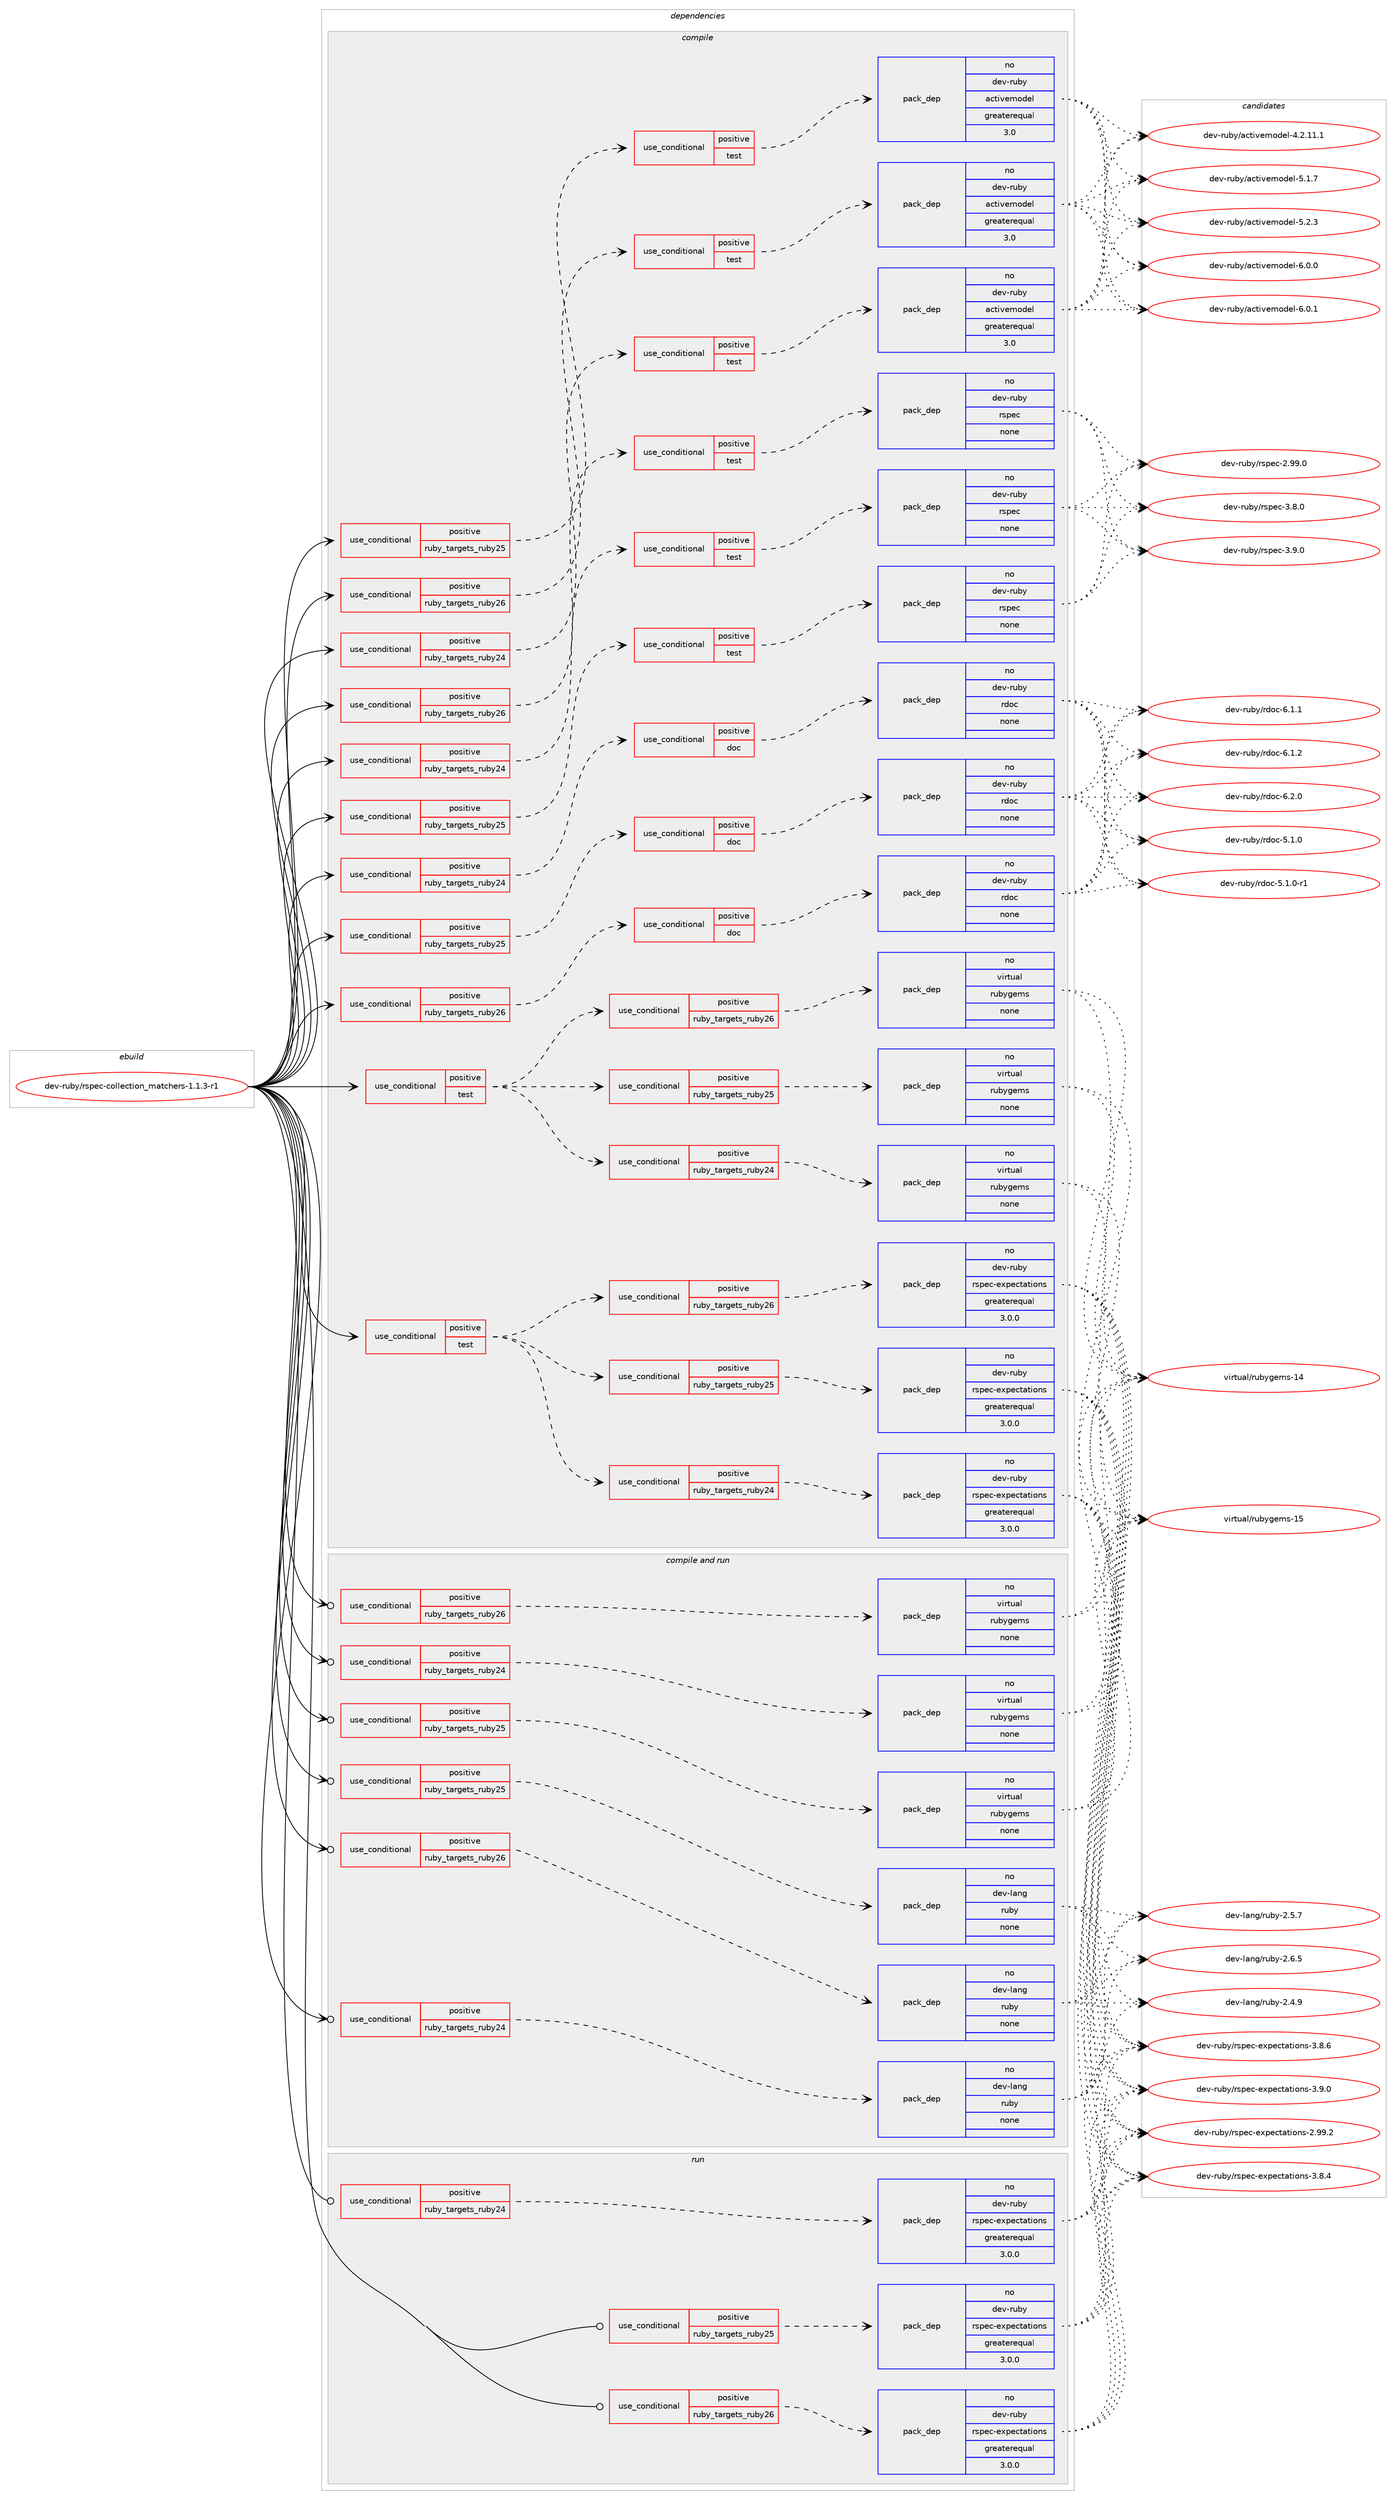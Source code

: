 digraph prolog {

# *************
# Graph options
# *************

newrank=true;
concentrate=true;
compound=true;
graph [rankdir=LR,fontname=Helvetica,fontsize=10,ranksep=1.5];#, ranksep=2.5, nodesep=0.2];
edge  [arrowhead=vee];
node  [fontname=Helvetica,fontsize=10];

# **********
# The ebuild
# **********

subgraph cluster_leftcol {
color=gray;
rank=same;
label=<<i>ebuild</i>>;
id [label="dev-ruby/rspec-collection_matchers-1.1.3-r1", color=red, width=4, href="../dev-ruby/rspec-collection_matchers-1.1.3-r1.svg"];
}

# ****************
# The dependencies
# ****************

subgraph cluster_midcol {
color=gray;
label=<<i>dependencies</i>>;
subgraph cluster_compile {
fillcolor="#eeeeee";
style=filled;
label=<<i>compile</i>>;
subgraph cond173918 {
dependency707687 [label=<<TABLE BORDER="0" CELLBORDER="1" CELLSPACING="0" CELLPADDING="4"><TR><TD ROWSPAN="3" CELLPADDING="10">use_conditional</TD></TR><TR><TD>positive</TD></TR><TR><TD>ruby_targets_ruby24</TD></TR></TABLE>>, shape=none, color=red];
subgraph cond173919 {
dependency707688 [label=<<TABLE BORDER="0" CELLBORDER="1" CELLSPACING="0" CELLPADDING="4"><TR><TD ROWSPAN="3" CELLPADDING="10">use_conditional</TD></TR><TR><TD>positive</TD></TR><TR><TD>doc</TD></TR></TABLE>>, shape=none, color=red];
subgraph pack521739 {
dependency707689 [label=<<TABLE BORDER="0" CELLBORDER="1" CELLSPACING="0" CELLPADDING="4" WIDTH="220"><TR><TD ROWSPAN="6" CELLPADDING="30">pack_dep</TD></TR><TR><TD WIDTH="110">no</TD></TR><TR><TD>dev-ruby</TD></TR><TR><TD>rdoc</TD></TR><TR><TD>none</TD></TR><TR><TD></TD></TR></TABLE>>, shape=none, color=blue];
}
dependency707688:e -> dependency707689:w [weight=20,style="dashed",arrowhead="vee"];
}
dependency707687:e -> dependency707688:w [weight=20,style="dashed",arrowhead="vee"];
}
id:e -> dependency707687:w [weight=20,style="solid",arrowhead="vee"];
subgraph cond173920 {
dependency707690 [label=<<TABLE BORDER="0" CELLBORDER="1" CELLSPACING="0" CELLPADDING="4"><TR><TD ROWSPAN="3" CELLPADDING="10">use_conditional</TD></TR><TR><TD>positive</TD></TR><TR><TD>ruby_targets_ruby24</TD></TR></TABLE>>, shape=none, color=red];
subgraph cond173921 {
dependency707691 [label=<<TABLE BORDER="0" CELLBORDER="1" CELLSPACING="0" CELLPADDING="4"><TR><TD ROWSPAN="3" CELLPADDING="10">use_conditional</TD></TR><TR><TD>positive</TD></TR><TR><TD>test</TD></TR></TABLE>>, shape=none, color=red];
subgraph pack521740 {
dependency707692 [label=<<TABLE BORDER="0" CELLBORDER="1" CELLSPACING="0" CELLPADDING="4" WIDTH="220"><TR><TD ROWSPAN="6" CELLPADDING="30">pack_dep</TD></TR><TR><TD WIDTH="110">no</TD></TR><TR><TD>dev-ruby</TD></TR><TR><TD>activemodel</TD></TR><TR><TD>greaterequal</TD></TR><TR><TD>3.0</TD></TR></TABLE>>, shape=none, color=blue];
}
dependency707691:e -> dependency707692:w [weight=20,style="dashed",arrowhead="vee"];
}
dependency707690:e -> dependency707691:w [weight=20,style="dashed",arrowhead="vee"];
}
id:e -> dependency707690:w [weight=20,style="solid",arrowhead="vee"];
subgraph cond173922 {
dependency707693 [label=<<TABLE BORDER="0" CELLBORDER="1" CELLSPACING="0" CELLPADDING="4"><TR><TD ROWSPAN="3" CELLPADDING="10">use_conditional</TD></TR><TR><TD>positive</TD></TR><TR><TD>ruby_targets_ruby24</TD></TR></TABLE>>, shape=none, color=red];
subgraph cond173923 {
dependency707694 [label=<<TABLE BORDER="0" CELLBORDER="1" CELLSPACING="0" CELLPADDING="4"><TR><TD ROWSPAN="3" CELLPADDING="10">use_conditional</TD></TR><TR><TD>positive</TD></TR><TR><TD>test</TD></TR></TABLE>>, shape=none, color=red];
subgraph pack521741 {
dependency707695 [label=<<TABLE BORDER="0" CELLBORDER="1" CELLSPACING="0" CELLPADDING="4" WIDTH="220"><TR><TD ROWSPAN="6" CELLPADDING="30">pack_dep</TD></TR><TR><TD WIDTH="110">no</TD></TR><TR><TD>dev-ruby</TD></TR><TR><TD>rspec</TD></TR><TR><TD>none</TD></TR><TR><TD></TD></TR></TABLE>>, shape=none, color=blue];
}
dependency707694:e -> dependency707695:w [weight=20,style="dashed",arrowhead="vee"];
}
dependency707693:e -> dependency707694:w [weight=20,style="dashed",arrowhead="vee"];
}
id:e -> dependency707693:w [weight=20,style="solid",arrowhead="vee"];
subgraph cond173924 {
dependency707696 [label=<<TABLE BORDER="0" CELLBORDER="1" CELLSPACING="0" CELLPADDING="4"><TR><TD ROWSPAN="3" CELLPADDING="10">use_conditional</TD></TR><TR><TD>positive</TD></TR><TR><TD>ruby_targets_ruby25</TD></TR></TABLE>>, shape=none, color=red];
subgraph cond173925 {
dependency707697 [label=<<TABLE BORDER="0" CELLBORDER="1" CELLSPACING="0" CELLPADDING="4"><TR><TD ROWSPAN="3" CELLPADDING="10">use_conditional</TD></TR><TR><TD>positive</TD></TR><TR><TD>doc</TD></TR></TABLE>>, shape=none, color=red];
subgraph pack521742 {
dependency707698 [label=<<TABLE BORDER="0" CELLBORDER="1" CELLSPACING="0" CELLPADDING="4" WIDTH="220"><TR><TD ROWSPAN="6" CELLPADDING="30">pack_dep</TD></TR><TR><TD WIDTH="110">no</TD></TR><TR><TD>dev-ruby</TD></TR><TR><TD>rdoc</TD></TR><TR><TD>none</TD></TR><TR><TD></TD></TR></TABLE>>, shape=none, color=blue];
}
dependency707697:e -> dependency707698:w [weight=20,style="dashed",arrowhead="vee"];
}
dependency707696:e -> dependency707697:w [weight=20,style="dashed",arrowhead="vee"];
}
id:e -> dependency707696:w [weight=20,style="solid",arrowhead="vee"];
subgraph cond173926 {
dependency707699 [label=<<TABLE BORDER="0" CELLBORDER="1" CELLSPACING="0" CELLPADDING="4"><TR><TD ROWSPAN="3" CELLPADDING="10">use_conditional</TD></TR><TR><TD>positive</TD></TR><TR><TD>ruby_targets_ruby25</TD></TR></TABLE>>, shape=none, color=red];
subgraph cond173927 {
dependency707700 [label=<<TABLE BORDER="0" CELLBORDER="1" CELLSPACING="0" CELLPADDING="4"><TR><TD ROWSPAN="3" CELLPADDING="10">use_conditional</TD></TR><TR><TD>positive</TD></TR><TR><TD>test</TD></TR></TABLE>>, shape=none, color=red];
subgraph pack521743 {
dependency707701 [label=<<TABLE BORDER="0" CELLBORDER="1" CELLSPACING="0" CELLPADDING="4" WIDTH="220"><TR><TD ROWSPAN="6" CELLPADDING="30">pack_dep</TD></TR><TR><TD WIDTH="110">no</TD></TR><TR><TD>dev-ruby</TD></TR><TR><TD>activemodel</TD></TR><TR><TD>greaterequal</TD></TR><TR><TD>3.0</TD></TR></TABLE>>, shape=none, color=blue];
}
dependency707700:e -> dependency707701:w [weight=20,style="dashed",arrowhead="vee"];
}
dependency707699:e -> dependency707700:w [weight=20,style="dashed",arrowhead="vee"];
}
id:e -> dependency707699:w [weight=20,style="solid",arrowhead="vee"];
subgraph cond173928 {
dependency707702 [label=<<TABLE BORDER="0" CELLBORDER="1" CELLSPACING="0" CELLPADDING="4"><TR><TD ROWSPAN="3" CELLPADDING="10">use_conditional</TD></TR><TR><TD>positive</TD></TR><TR><TD>ruby_targets_ruby25</TD></TR></TABLE>>, shape=none, color=red];
subgraph cond173929 {
dependency707703 [label=<<TABLE BORDER="0" CELLBORDER="1" CELLSPACING="0" CELLPADDING="4"><TR><TD ROWSPAN="3" CELLPADDING="10">use_conditional</TD></TR><TR><TD>positive</TD></TR><TR><TD>test</TD></TR></TABLE>>, shape=none, color=red];
subgraph pack521744 {
dependency707704 [label=<<TABLE BORDER="0" CELLBORDER="1" CELLSPACING="0" CELLPADDING="4" WIDTH="220"><TR><TD ROWSPAN="6" CELLPADDING="30">pack_dep</TD></TR><TR><TD WIDTH="110">no</TD></TR><TR><TD>dev-ruby</TD></TR><TR><TD>rspec</TD></TR><TR><TD>none</TD></TR><TR><TD></TD></TR></TABLE>>, shape=none, color=blue];
}
dependency707703:e -> dependency707704:w [weight=20,style="dashed",arrowhead="vee"];
}
dependency707702:e -> dependency707703:w [weight=20,style="dashed",arrowhead="vee"];
}
id:e -> dependency707702:w [weight=20,style="solid",arrowhead="vee"];
subgraph cond173930 {
dependency707705 [label=<<TABLE BORDER="0" CELLBORDER="1" CELLSPACING="0" CELLPADDING="4"><TR><TD ROWSPAN="3" CELLPADDING="10">use_conditional</TD></TR><TR><TD>positive</TD></TR><TR><TD>ruby_targets_ruby26</TD></TR></TABLE>>, shape=none, color=red];
subgraph cond173931 {
dependency707706 [label=<<TABLE BORDER="0" CELLBORDER="1" CELLSPACING="0" CELLPADDING="4"><TR><TD ROWSPAN="3" CELLPADDING="10">use_conditional</TD></TR><TR><TD>positive</TD></TR><TR><TD>doc</TD></TR></TABLE>>, shape=none, color=red];
subgraph pack521745 {
dependency707707 [label=<<TABLE BORDER="0" CELLBORDER="1" CELLSPACING="0" CELLPADDING="4" WIDTH="220"><TR><TD ROWSPAN="6" CELLPADDING="30">pack_dep</TD></TR><TR><TD WIDTH="110">no</TD></TR><TR><TD>dev-ruby</TD></TR><TR><TD>rdoc</TD></TR><TR><TD>none</TD></TR><TR><TD></TD></TR></TABLE>>, shape=none, color=blue];
}
dependency707706:e -> dependency707707:w [weight=20,style="dashed",arrowhead="vee"];
}
dependency707705:e -> dependency707706:w [weight=20,style="dashed",arrowhead="vee"];
}
id:e -> dependency707705:w [weight=20,style="solid",arrowhead="vee"];
subgraph cond173932 {
dependency707708 [label=<<TABLE BORDER="0" CELLBORDER="1" CELLSPACING="0" CELLPADDING="4"><TR><TD ROWSPAN="3" CELLPADDING="10">use_conditional</TD></TR><TR><TD>positive</TD></TR><TR><TD>ruby_targets_ruby26</TD></TR></TABLE>>, shape=none, color=red];
subgraph cond173933 {
dependency707709 [label=<<TABLE BORDER="0" CELLBORDER="1" CELLSPACING="0" CELLPADDING="4"><TR><TD ROWSPAN="3" CELLPADDING="10">use_conditional</TD></TR><TR><TD>positive</TD></TR><TR><TD>test</TD></TR></TABLE>>, shape=none, color=red];
subgraph pack521746 {
dependency707710 [label=<<TABLE BORDER="0" CELLBORDER="1" CELLSPACING="0" CELLPADDING="4" WIDTH="220"><TR><TD ROWSPAN="6" CELLPADDING="30">pack_dep</TD></TR><TR><TD WIDTH="110">no</TD></TR><TR><TD>dev-ruby</TD></TR><TR><TD>activemodel</TD></TR><TR><TD>greaterequal</TD></TR><TR><TD>3.0</TD></TR></TABLE>>, shape=none, color=blue];
}
dependency707709:e -> dependency707710:w [weight=20,style="dashed",arrowhead="vee"];
}
dependency707708:e -> dependency707709:w [weight=20,style="dashed",arrowhead="vee"];
}
id:e -> dependency707708:w [weight=20,style="solid",arrowhead="vee"];
subgraph cond173934 {
dependency707711 [label=<<TABLE BORDER="0" CELLBORDER="1" CELLSPACING="0" CELLPADDING="4"><TR><TD ROWSPAN="3" CELLPADDING="10">use_conditional</TD></TR><TR><TD>positive</TD></TR><TR><TD>ruby_targets_ruby26</TD></TR></TABLE>>, shape=none, color=red];
subgraph cond173935 {
dependency707712 [label=<<TABLE BORDER="0" CELLBORDER="1" CELLSPACING="0" CELLPADDING="4"><TR><TD ROWSPAN="3" CELLPADDING="10">use_conditional</TD></TR><TR><TD>positive</TD></TR><TR><TD>test</TD></TR></TABLE>>, shape=none, color=red];
subgraph pack521747 {
dependency707713 [label=<<TABLE BORDER="0" CELLBORDER="1" CELLSPACING="0" CELLPADDING="4" WIDTH="220"><TR><TD ROWSPAN="6" CELLPADDING="30">pack_dep</TD></TR><TR><TD WIDTH="110">no</TD></TR><TR><TD>dev-ruby</TD></TR><TR><TD>rspec</TD></TR><TR><TD>none</TD></TR><TR><TD></TD></TR></TABLE>>, shape=none, color=blue];
}
dependency707712:e -> dependency707713:w [weight=20,style="dashed",arrowhead="vee"];
}
dependency707711:e -> dependency707712:w [weight=20,style="dashed",arrowhead="vee"];
}
id:e -> dependency707711:w [weight=20,style="solid",arrowhead="vee"];
subgraph cond173936 {
dependency707714 [label=<<TABLE BORDER="0" CELLBORDER="1" CELLSPACING="0" CELLPADDING="4"><TR><TD ROWSPAN="3" CELLPADDING="10">use_conditional</TD></TR><TR><TD>positive</TD></TR><TR><TD>test</TD></TR></TABLE>>, shape=none, color=red];
subgraph cond173937 {
dependency707715 [label=<<TABLE BORDER="0" CELLBORDER="1" CELLSPACING="0" CELLPADDING="4"><TR><TD ROWSPAN="3" CELLPADDING="10">use_conditional</TD></TR><TR><TD>positive</TD></TR><TR><TD>ruby_targets_ruby24</TD></TR></TABLE>>, shape=none, color=red];
subgraph pack521748 {
dependency707716 [label=<<TABLE BORDER="0" CELLBORDER="1" CELLSPACING="0" CELLPADDING="4" WIDTH="220"><TR><TD ROWSPAN="6" CELLPADDING="30">pack_dep</TD></TR><TR><TD WIDTH="110">no</TD></TR><TR><TD>dev-ruby</TD></TR><TR><TD>rspec-expectations</TD></TR><TR><TD>greaterequal</TD></TR><TR><TD>3.0.0</TD></TR></TABLE>>, shape=none, color=blue];
}
dependency707715:e -> dependency707716:w [weight=20,style="dashed",arrowhead="vee"];
}
dependency707714:e -> dependency707715:w [weight=20,style="dashed",arrowhead="vee"];
subgraph cond173938 {
dependency707717 [label=<<TABLE BORDER="0" CELLBORDER="1" CELLSPACING="0" CELLPADDING="4"><TR><TD ROWSPAN="3" CELLPADDING="10">use_conditional</TD></TR><TR><TD>positive</TD></TR><TR><TD>ruby_targets_ruby25</TD></TR></TABLE>>, shape=none, color=red];
subgraph pack521749 {
dependency707718 [label=<<TABLE BORDER="0" CELLBORDER="1" CELLSPACING="0" CELLPADDING="4" WIDTH="220"><TR><TD ROWSPAN="6" CELLPADDING="30">pack_dep</TD></TR><TR><TD WIDTH="110">no</TD></TR><TR><TD>dev-ruby</TD></TR><TR><TD>rspec-expectations</TD></TR><TR><TD>greaterequal</TD></TR><TR><TD>3.0.0</TD></TR></TABLE>>, shape=none, color=blue];
}
dependency707717:e -> dependency707718:w [weight=20,style="dashed",arrowhead="vee"];
}
dependency707714:e -> dependency707717:w [weight=20,style="dashed",arrowhead="vee"];
subgraph cond173939 {
dependency707719 [label=<<TABLE BORDER="0" CELLBORDER="1" CELLSPACING="0" CELLPADDING="4"><TR><TD ROWSPAN="3" CELLPADDING="10">use_conditional</TD></TR><TR><TD>positive</TD></TR><TR><TD>ruby_targets_ruby26</TD></TR></TABLE>>, shape=none, color=red];
subgraph pack521750 {
dependency707720 [label=<<TABLE BORDER="0" CELLBORDER="1" CELLSPACING="0" CELLPADDING="4" WIDTH="220"><TR><TD ROWSPAN="6" CELLPADDING="30">pack_dep</TD></TR><TR><TD WIDTH="110">no</TD></TR><TR><TD>dev-ruby</TD></TR><TR><TD>rspec-expectations</TD></TR><TR><TD>greaterequal</TD></TR><TR><TD>3.0.0</TD></TR></TABLE>>, shape=none, color=blue];
}
dependency707719:e -> dependency707720:w [weight=20,style="dashed",arrowhead="vee"];
}
dependency707714:e -> dependency707719:w [weight=20,style="dashed",arrowhead="vee"];
}
id:e -> dependency707714:w [weight=20,style="solid",arrowhead="vee"];
subgraph cond173940 {
dependency707721 [label=<<TABLE BORDER="0" CELLBORDER="1" CELLSPACING="0" CELLPADDING="4"><TR><TD ROWSPAN="3" CELLPADDING="10">use_conditional</TD></TR><TR><TD>positive</TD></TR><TR><TD>test</TD></TR></TABLE>>, shape=none, color=red];
subgraph cond173941 {
dependency707722 [label=<<TABLE BORDER="0" CELLBORDER="1" CELLSPACING="0" CELLPADDING="4"><TR><TD ROWSPAN="3" CELLPADDING="10">use_conditional</TD></TR><TR><TD>positive</TD></TR><TR><TD>ruby_targets_ruby24</TD></TR></TABLE>>, shape=none, color=red];
subgraph pack521751 {
dependency707723 [label=<<TABLE BORDER="0" CELLBORDER="1" CELLSPACING="0" CELLPADDING="4" WIDTH="220"><TR><TD ROWSPAN="6" CELLPADDING="30">pack_dep</TD></TR><TR><TD WIDTH="110">no</TD></TR><TR><TD>virtual</TD></TR><TR><TD>rubygems</TD></TR><TR><TD>none</TD></TR><TR><TD></TD></TR></TABLE>>, shape=none, color=blue];
}
dependency707722:e -> dependency707723:w [weight=20,style="dashed",arrowhead="vee"];
}
dependency707721:e -> dependency707722:w [weight=20,style="dashed",arrowhead="vee"];
subgraph cond173942 {
dependency707724 [label=<<TABLE BORDER="0" CELLBORDER="1" CELLSPACING="0" CELLPADDING="4"><TR><TD ROWSPAN="3" CELLPADDING="10">use_conditional</TD></TR><TR><TD>positive</TD></TR><TR><TD>ruby_targets_ruby25</TD></TR></TABLE>>, shape=none, color=red];
subgraph pack521752 {
dependency707725 [label=<<TABLE BORDER="0" CELLBORDER="1" CELLSPACING="0" CELLPADDING="4" WIDTH="220"><TR><TD ROWSPAN="6" CELLPADDING="30">pack_dep</TD></TR><TR><TD WIDTH="110">no</TD></TR><TR><TD>virtual</TD></TR><TR><TD>rubygems</TD></TR><TR><TD>none</TD></TR><TR><TD></TD></TR></TABLE>>, shape=none, color=blue];
}
dependency707724:e -> dependency707725:w [weight=20,style="dashed",arrowhead="vee"];
}
dependency707721:e -> dependency707724:w [weight=20,style="dashed",arrowhead="vee"];
subgraph cond173943 {
dependency707726 [label=<<TABLE BORDER="0" CELLBORDER="1" CELLSPACING="0" CELLPADDING="4"><TR><TD ROWSPAN="3" CELLPADDING="10">use_conditional</TD></TR><TR><TD>positive</TD></TR><TR><TD>ruby_targets_ruby26</TD></TR></TABLE>>, shape=none, color=red];
subgraph pack521753 {
dependency707727 [label=<<TABLE BORDER="0" CELLBORDER="1" CELLSPACING="0" CELLPADDING="4" WIDTH="220"><TR><TD ROWSPAN="6" CELLPADDING="30">pack_dep</TD></TR><TR><TD WIDTH="110">no</TD></TR><TR><TD>virtual</TD></TR><TR><TD>rubygems</TD></TR><TR><TD>none</TD></TR><TR><TD></TD></TR></TABLE>>, shape=none, color=blue];
}
dependency707726:e -> dependency707727:w [weight=20,style="dashed",arrowhead="vee"];
}
dependency707721:e -> dependency707726:w [weight=20,style="dashed",arrowhead="vee"];
}
id:e -> dependency707721:w [weight=20,style="solid",arrowhead="vee"];
}
subgraph cluster_compileandrun {
fillcolor="#eeeeee";
style=filled;
label=<<i>compile and run</i>>;
subgraph cond173944 {
dependency707728 [label=<<TABLE BORDER="0" CELLBORDER="1" CELLSPACING="0" CELLPADDING="4"><TR><TD ROWSPAN="3" CELLPADDING="10">use_conditional</TD></TR><TR><TD>positive</TD></TR><TR><TD>ruby_targets_ruby24</TD></TR></TABLE>>, shape=none, color=red];
subgraph pack521754 {
dependency707729 [label=<<TABLE BORDER="0" CELLBORDER="1" CELLSPACING="0" CELLPADDING="4" WIDTH="220"><TR><TD ROWSPAN="6" CELLPADDING="30">pack_dep</TD></TR><TR><TD WIDTH="110">no</TD></TR><TR><TD>dev-lang</TD></TR><TR><TD>ruby</TD></TR><TR><TD>none</TD></TR><TR><TD></TD></TR></TABLE>>, shape=none, color=blue];
}
dependency707728:e -> dependency707729:w [weight=20,style="dashed",arrowhead="vee"];
}
id:e -> dependency707728:w [weight=20,style="solid",arrowhead="odotvee"];
subgraph cond173945 {
dependency707730 [label=<<TABLE BORDER="0" CELLBORDER="1" CELLSPACING="0" CELLPADDING="4"><TR><TD ROWSPAN="3" CELLPADDING="10">use_conditional</TD></TR><TR><TD>positive</TD></TR><TR><TD>ruby_targets_ruby24</TD></TR></TABLE>>, shape=none, color=red];
subgraph pack521755 {
dependency707731 [label=<<TABLE BORDER="0" CELLBORDER="1" CELLSPACING="0" CELLPADDING="4" WIDTH="220"><TR><TD ROWSPAN="6" CELLPADDING="30">pack_dep</TD></TR><TR><TD WIDTH="110">no</TD></TR><TR><TD>virtual</TD></TR><TR><TD>rubygems</TD></TR><TR><TD>none</TD></TR><TR><TD></TD></TR></TABLE>>, shape=none, color=blue];
}
dependency707730:e -> dependency707731:w [weight=20,style="dashed",arrowhead="vee"];
}
id:e -> dependency707730:w [weight=20,style="solid",arrowhead="odotvee"];
subgraph cond173946 {
dependency707732 [label=<<TABLE BORDER="0" CELLBORDER="1" CELLSPACING="0" CELLPADDING="4"><TR><TD ROWSPAN="3" CELLPADDING="10">use_conditional</TD></TR><TR><TD>positive</TD></TR><TR><TD>ruby_targets_ruby25</TD></TR></TABLE>>, shape=none, color=red];
subgraph pack521756 {
dependency707733 [label=<<TABLE BORDER="0" CELLBORDER="1" CELLSPACING="0" CELLPADDING="4" WIDTH="220"><TR><TD ROWSPAN="6" CELLPADDING="30">pack_dep</TD></TR><TR><TD WIDTH="110">no</TD></TR><TR><TD>dev-lang</TD></TR><TR><TD>ruby</TD></TR><TR><TD>none</TD></TR><TR><TD></TD></TR></TABLE>>, shape=none, color=blue];
}
dependency707732:e -> dependency707733:w [weight=20,style="dashed",arrowhead="vee"];
}
id:e -> dependency707732:w [weight=20,style="solid",arrowhead="odotvee"];
subgraph cond173947 {
dependency707734 [label=<<TABLE BORDER="0" CELLBORDER="1" CELLSPACING="0" CELLPADDING="4"><TR><TD ROWSPAN="3" CELLPADDING="10">use_conditional</TD></TR><TR><TD>positive</TD></TR><TR><TD>ruby_targets_ruby25</TD></TR></TABLE>>, shape=none, color=red];
subgraph pack521757 {
dependency707735 [label=<<TABLE BORDER="0" CELLBORDER="1" CELLSPACING="0" CELLPADDING="4" WIDTH="220"><TR><TD ROWSPAN="6" CELLPADDING="30">pack_dep</TD></TR><TR><TD WIDTH="110">no</TD></TR><TR><TD>virtual</TD></TR><TR><TD>rubygems</TD></TR><TR><TD>none</TD></TR><TR><TD></TD></TR></TABLE>>, shape=none, color=blue];
}
dependency707734:e -> dependency707735:w [weight=20,style="dashed",arrowhead="vee"];
}
id:e -> dependency707734:w [weight=20,style="solid",arrowhead="odotvee"];
subgraph cond173948 {
dependency707736 [label=<<TABLE BORDER="0" CELLBORDER="1" CELLSPACING="0" CELLPADDING="4"><TR><TD ROWSPAN="3" CELLPADDING="10">use_conditional</TD></TR><TR><TD>positive</TD></TR><TR><TD>ruby_targets_ruby26</TD></TR></TABLE>>, shape=none, color=red];
subgraph pack521758 {
dependency707737 [label=<<TABLE BORDER="0" CELLBORDER="1" CELLSPACING="0" CELLPADDING="4" WIDTH="220"><TR><TD ROWSPAN="6" CELLPADDING="30">pack_dep</TD></TR><TR><TD WIDTH="110">no</TD></TR><TR><TD>dev-lang</TD></TR><TR><TD>ruby</TD></TR><TR><TD>none</TD></TR><TR><TD></TD></TR></TABLE>>, shape=none, color=blue];
}
dependency707736:e -> dependency707737:w [weight=20,style="dashed",arrowhead="vee"];
}
id:e -> dependency707736:w [weight=20,style="solid",arrowhead="odotvee"];
subgraph cond173949 {
dependency707738 [label=<<TABLE BORDER="0" CELLBORDER="1" CELLSPACING="0" CELLPADDING="4"><TR><TD ROWSPAN="3" CELLPADDING="10">use_conditional</TD></TR><TR><TD>positive</TD></TR><TR><TD>ruby_targets_ruby26</TD></TR></TABLE>>, shape=none, color=red];
subgraph pack521759 {
dependency707739 [label=<<TABLE BORDER="0" CELLBORDER="1" CELLSPACING="0" CELLPADDING="4" WIDTH="220"><TR><TD ROWSPAN="6" CELLPADDING="30">pack_dep</TD></TR><TR><TD WIDTH="110">no</TD></TR><TR><TD>virtual</TD></TR><TR><TD>rubygems</TD></TR><TR><TD>none</TD></TR><TR><TD></TD></TR></TABLE>>, shape=none, color=blue];
}
dependency707738:e -> dependency707739:w [weight=20,style="dashed",arrowhead="vee"];
}
id:e -> dependency707738:w [weight=20,style="solid",arrowhead="odotvee"];
}
subgraph cluster_run {
fillcolor="#eeeeee";
style=filled;
label=<<i>run</i>>;
subgraph cond173950 {
dependency707740 [label=<<TABLE BORDER="0" CELLBORDER="1" CELLSPACING="0" CELLPADDING="4"><TR><TD ROWSPAN="3" CELLPADDING="10">use_conditional</TD></TR><TR><TD>positive</TD></TR><TR><TD>ruby_targets_ruby24</TD></TR></TABLE>>, shape=none, color=red];
subgraph pack521760 {
dependency707741 [label=<<TABLE BORDER="0" CELLBORDER="1" CELLSPACING="0" CELLPADDING="4" WIDTH="220"><TR><TD ROWSPAN="6" CELLPADDING="30">pack_dep</TD></TR><TR><TD WIDTH="110">no</TD></TR><TR><TD>dev-ruby</TD></TR><TR><TD>rspec-expectations</TD></TR><TR><TD>greaterequal</TD></TR><TR><TD>3.0.0</TD></TR></TABLE>>, shape=none, color=blue];
}
dependency707740:e -> dependency707741:w [weight=20,style="dashed",arrowhead="vee"];
}
id:e -> dependency707740:w [weight=20,style="solid",arrowhead="odot"];
subgraph cond173951 {
dependency707742 [label=<<TABLE BORDER="0" CELLBORDER="1" CELLSPACING="0" CELLPADDING="4"><TR><TD ROWSPAN="3" CELLPADDING="10">use_conditional</TD></TR><TR><TD>positive</TD></TR><TR><TD>ruby_targets_ruby25</TD></TR></TABLE>>, shape=none, color=red];
subgraph pack521761 {
dependency707743 [label=<<TABLE BORDER="0" CELLBORDER="1" CELLSPACING="0" CELLPADDING="4" WIDTH="220"><TR><TD ROWSPAN="6" CELLPADDING="30">pack_dep</TD></TR><TR><TD WIDTH="110">no</TD></TR><TR><TD>dev-ruby</TD></TR><TR><TD>rspec-expectations</TD></TR><TR><TD>greaterequal</TD></TR><TR><TD>3.0.0</TD></TR></TABLE>>, shape=none, color=blue];
}
dependency707742:e -> dependency707743:w [weight=20,style="dashed",arrowhead="vee"];
}
id:e -> dependency707742:w [weight=20,style="solid",arrowhead="odot"];
subgraph cond173952 {
dependency707744 [label=<<TABLE BORDER="0" CELLBORDER="1" CELLSPACING="0" CELLPADDING="4"><TR><TD ROWSPAN="3" CELLPADDING="10">use_conditional</TD></TR><TR><TD>positive</TD></TR><TR><TD>ruby_targets_ruby26</TD></TR></TABLE>>, shape=none, color=red];
subgraph pack521762 {
dependency707745 [label=<<TABLE BORDER="0" CELLBORDER="1" CELLSPACING="0" CELLPADDING="4" WIDTH="220"><TR><TD ROWSPAN="6" CELLPADDING="30">pack_dep</TD></TR><TR><TD WIDTH="110">no</TD></TR><TR><TD>dev-ruby</TD></TR><TR><TD>rspec-expectations</TD></TR><TR><TD>greaterequal</TD></TR><TR><TD>3.0.0</TD></TR></TABLE>>, shape=none, color=blue];
}
dependency707744:e -> dependency707745:w [weight=20,style="dashed",arrowhead="vee"];
}
id:e -> dependency707744:w [weight=20,style="solid",arrowhead="odot"];
}
}

# **************
# The candidates
# **************

subgraph cluster_choices {
rank=same;
color=gray;
label=<<i>candidates</i>>;

subgraph choice521739 {
color=black;
nodesep=1;
choice10010111845114117981214711410011199455346494648 [label="dev-ruby/rdoc-5.1.0", color=red, width=4,href="../dev-ruby/rdoc-5.1.0.svg"];
choice100101118451141179812147114100111994553464946484511449 [label="dev-ruby/rdoc-5.1.0-r1", color=red, width=4,href="../dev-ruby/rdoc-5.1.0-r1.svg"];
choice10010111845114117981214711410011199455446494649 [label="dev-ruby/rdoc-6.1.1", color=red, width=4,href="../dev-ruby/rdoc-6.1.1.svg"];
choice10010111845114117981214711410011199455446494650 [label="dev-ruby/rdoc-6.1.2", color=red, width=4,href="../dev-ruby/rdoc-6.1.2.svg"];
choice10010111845114117981214711410011199455446504648 [label="dev-ruby/rdoc-6.2.0", color=red, width=4,href="../dev-ruby/rdoc-6.2.0.svg"];
dependency707689:e -> choice10010111845114117981214711410011199455346494648:w [style=dotted,weight="100"];
dependency707689:e -> choice100101118451141179812147114100111994553464946484511449:w [style=dotted,weight="100"];
dependency707689:e -> choice10010111845114117981214711410011199455446494649:w [style=dotted,weight="100"];
dependency707689:e -> choice10010111845114117981214711410011199455446494650:w [style=dotted,weight="100"];
dependency707689:e -> choice10010111845114117981214711410011199455446504648:w [style=dotted,weight="100"];
}
subgraph choice521740 {
color=black;
nodesep=1;
choice1001011184511411798121479799116105118101109111100101108455246504649494649 [label="dev-ruby/activemodel-4.2.11.1", color=red, width=4,href="../dev-ruby/activemodel-4.2.11.1.svg"];
choice1001011184511411798121479799116105118101109111100101108455346494655 [label="dev-ruby/activemodel-5.1.7", color=red, width=4,href="../dev-ruby/activemodel-5.1.7.svg"];
choice1001011184511411798121479799116105118101109111100101108455346504651 [label="dev-ruby/activemodel-5.2.3", color=red, width=4,href="../dev-ruby/activemodel-5.2.3.svg"];
choice1001011184511411798121479799116105118101109111100101108455446484648 [label="dev-ruby/activemodel-6.0.0", color=red, width=4,href="../dev-ruby/activemodel-6.0.0.svg"];
choice1001011184511411798121479799116105118101109111100101108455446484649 [label="dev-ruby/activemodel-6.0.1", color=red, width=4,href="../dev-ruby/activemodel-6.0.1.svg"];
dependency707692:e -> choice1001011184511411798121479799116105118101109111100101108455246504649494649:w [style=dotted,weight="100"];
dependency707692:e -> choice1001011184511411798121479799116105118101109111100101108455346494655:w [style=dotted,weight="100"];
dependency707692:e -> choice1001011184511411798121479799116105118101109111100101108455346504651:w [style=dotted,weight="100"];
dependency707692:e -> choice1001011184511411798121479799116105118101109111100101108455446484648:w [style=dotted,weight="100"];
dependency707692:e -> choice1001011184511411798121479799116105118101109111100101108455446484649:w [style=dotted,weight="100"];
}
subgraph choice521741 {
color=black;
nodesep=1;
choice1001011184511411798121471141151121019945504657574648 [label="dev-ruby/rspec-2.99.0", color=red, width=4,href="../dev-ruby/rspec-2.99.0.svg"];
choice10010111845114117981214711411511210199455146564648 [label="dev-ruby/rspec-3.8.0", color=red, width=4,href="../dev-ruby/rspec-3.8.0.svg"];
choice10010111845114117981214711411511210199455146574648 [label="dev-ruby/rspec-3.9.0", color=red, width=4,href="../dev-ruby/rspec-3.9.0.svg"];
dependency707695:e -> choice1001011184511411798121471141151121019945504657574648:w [style=dotted,weight="100"];
dependency707695:e -> choice10010111845114117981214711411511210199455146564648:w [style=dotted,weight="100"];
dependency707695:e -> choice10010111845114117981214711411511210199455146574648:w [style=dotted,weight="100"];
}
subgraph choice521742 {
color=black;
nodesep=1;
choice10010111845114117981214711410011199455346494648 [label="dev-ruby/rdoc-5.1.0", color=red, width=4,href="../dev-ruby/rdoc-5.1.0.svg"];
choice100101118451141179812147114100111994553464946484511449 [label="dev-ruby/rdoc-5.1.0-r1", color=red, width=4,href="../dev-ruby/rdoc-5.1.0-r1.svg"];
choice10010111845114117981214711410011199455446494649 [label="dev-ruby/rdoc-6.1.1", color=red, width=4,href="../dev-ruby/rdoc-6.1.1.svg"];
choice10010111845114117981214711410011199455446494650 [label="dev-ruby/rdoc-6.1.2", color=red, width=4,href="../dev-ruby/rdoc-6.1.2.svg"];
choice10010111845114117981214711410011199455446504648 [label="dev-ruby/rdoc-6.2.0", color=red, width=4,href="../dev-ruby/rdoc-6.2.0.svg"];
dependency707698:e -> choice10010111845114117981214711410011199455346494648:w [style=dotted,weight="100"];
dependency707698:e -> choice100101118451141179812147114100111994553464946484511449:w [style=dotted,weight="100"];
dependency707698:e -> choice10010111845114117981214711410011199455446494649:w [style=dotted,weight="100"];
dependency707698:e -> choice10010111845114117981214711410011199455446494650:w [style=dotted,weight="100"];
dependency707698:e -> choice10010111845114117981214711410011199455446504648:w [style=dotted,weight="100"];
}
subgraph choice521743 {
color=black;
nodesep=1;
choice1001011184511411798121479799116105118101109111100101108455246504649494649 [label="dev-ruby/activemodel-4.2.11.1", color=red, width=4,href="../dev-ruby/activemodel-4.2.11.1.svg"];
choice1001011184511411798121479799116105118101109111100101108455346494655 [label="dev-ruby/activemodel-5.1.7", color=red, width=4,href="../dev-ruby/activemodel-5.1.7.svg"];
choice1001011184511411798121479799116105118101109111100101108455346504651 [label="dev-ruby/activemodel-5.2.3", color=red, width=4,href="../dev-ruby/activemodel-5.2.3.svg"];
choice1001011184511411798121479799116105118101109111100101108455446484648 [label="dev-ruby/activemodel-6.0.0", color=red, width=4,href="../dev-ruby/activemodel-6.0.0.svg"];
choice1001011184511411798121479799116105118101109111100101108455446484649 [label="dev-ruby/activemodel-6.0.1", color=red, width=4,href="../dev-ruby/activemodel-6.0.1.svg"];
dependency707701:e -> choice1001011184511411798121479799116105118101109111100101108455246504649494649:w [style=dotted,weight="100"];
dependency707701:e -> choice1001011184511411798121479799116105118101109111100101108455346494655:w [style=dotted,weight="100"];
dependency707701:e -> choice1001011184511411798121479799116105118101109111100101108455346504651:w [style=dotted,weight="100"];
dependency707701:e -> choice1001011184511411798121479799116105118101109111100101108455446484648:w [style=dotted,weight="100"];
dependency707701:e -> choice1001011184511411798121479799116105118101109111100101108455446484649:w [style=dotted,weight="100"];
}
subgraph choice521744 {
color=black;
nodesep=1;
choice1001011184511411798121471141151121019945504657574648 [label="dev-ruby/rspec-2.99.0", color=red, width=4,href="../dev-ruby/rspec-2.99.0.svg"];
choice10010111845114117981214711411511210199455146564648 [label="dev-ruby/rspec-3.8.0", color=red, width=4,href="../dev-ruby/rspec-3.8.0.svg"];
choice10010111845114117981214711411511210199455146574648 [label="dev-ruby/rspec-3.9.0", color=red, width=4,href="../dev-ruby/rspec-3.9.0.svg"];
dependency707704:e -> choice1001011184511411798121471141151121019945504657574648:w [style=dotted,weight="100"];
dependency707704:e -> choice10010111845114117981214711411511210199455146564648:w [style=dotted,weight="100"];
dependency707704:e -> choice10010111845114117981214711411511210199455146574648:w [style=dotted,weight="100"];
}
subgraph choice521745 {
color=black;
nodesep=1;
choice10010111845114117981214711410011199455346494648 [label="dev-ruby/rdoc-5.1.0", color=red, width=4,href="../dev-ruby/rdoc-5.1.0.svg"];
choice100101118451141179812147114100111994553464946484511449 [label="dev-ruby/rdoc-5.1.0-r1", color=red, width=4,href="../dev-ruby/rdoc-5.1.0-r1.svg"];
choice10010111845114117981214711410011199455446494649 [label="dev-ruby/rdoc-6.1.1", color=red, width=4,href="../dev-ruby/rdoc-6.1.1.svg"];
choice10010111845114117981214711410011199455446494650 [label="dev-ruby/rdoc-6.1.2", color=red, width=4,href="../dev-ruby/rdoc-6.1.2.svg"];
choice10010111845114117981214711410011199455446504648 [label="dev-ruby/rdoc-6.2.0", color=red, width=4,href="../dev-ruby/rdoc-6.2.0.svg"];
dependency707707:e -> choice10010111845114117981214711410011199455346494648:w [style=dotted,weight="100"];
dependency707707:e -> choice100101118451141179812147114100111994553464946484511449:w [style=dotted,weight="100"];
dependency707707:e -> choice10010111845114117981214711410011199455446494649:w [style=dotted,weight="100"];
dependency707707:e -> choice10010111845114117981214711410011199455446494650:w [style=dotted,weight="100"];
dependency707707:e -> choice10010111845114117981214711410011199455446504648:w [style=dotted,weight="100"];
}
subgraph choice521746 {
color=black;
nodesep=1;
choice1001011184511411798121479799116105118101109111100101108455246504649494649 [label="dev-ruby/activemodel-4.2.11.1", color=red, width=4,href="../dev-ruby/activemodel-4.2.11.1.svg"];
choice1001011184511411798121479799116105118101109111100101108455346494655 [label="dev-ruby/activemodel-5.1.7", color=red, width=4,href="../dev-ruby/activemodel-5.1.7.svg"];
choice1001011184511411798121479799116105118101109111100101108455346504651 [label="dev-ruby/activemodel-5.2.3", color=red, width=4,href="../dev-ruby/activemodel-5.2.3.svg"];
choice1001011184511411798121479799116105118101109111100101108455446484648 [label="dev-ruby/activemodel-6.0.0", color=red, width=4,href="../dev-ruby/activemodel-6.0.0.svg"];
choice1001011184511411798121479799116105118101109111100101108455446484649 [label="dev-ruby/activemodel-6.0.1", color=red, width=4,href="../dev-ruby/activemodel-6.0.1.svg"];
dependency707710:e -> choice1001011184511411798121479799116105118101109111100101108455246504649494649:w [style=dotted,weight="100"];
dependency707710:e -> choice1001011184511411798121479799116105118101109111100101108455346494655:w [style=dotted,weight="100"];
dependency707710:e -> choice1001011184511411798121479799116105118101109111100101108455346504651:w [style=dotted,weight="100"];
dependency707710:e -> choice1001011184511411798121479799116105118101109111100101108455446484648:w [style=dotted,weight="100"];
dependency707710:e -> choice1001011184511411798121479799116105118101109111100101108455446484649:w [style=dotted,weight="100"];
}
subgraph choice521747 {
color=black;
nodesep=1;
choice1001011184511411798121471141151121019945504657574648 [label="dev-ruby/rspec-2.99.0", color=red, width=4,href="../dev-ruby/rspec-2.99.0.svg"];
choice10010111845114117981214711411511210199455146564648 [label="dev-ruby/rspec-3.8.0", color=red, width=4,href="../dev-ruby/rspec-3.8.0.svg"];
choice10010111845114117981214711411511210199455146574648 [label="dev-ruby/rspec-3.9.0", color=red, width=4,href="../dev-ruby/rspec-3.9.0.svg"];
dependency707713:e -> choice1001011184511411798121471141151121019945504657574648:w [style=dotted,weight="100"];
dependency707713:e -> choice10010111845114117981214711411511210199455146564648:w [style=dotted,weight="100"];
dependency707713:e -> choice10010111845114117981214711411511210199455146574648:w [style=dotted,weight="100"];
}
subgraph choice521748 {
color=black;
nodesep=1;
choice1001011184511411798121471141151121019945101120112101991169711610511111011545504657574650 [label="dev-ruby/rspec-expectations-2.99.2", color=red, width=4,href="../dev-ruby/rspec-expectations-2.99.2.svg"];
choice10010111845114117981214711411511210199451011201121019911697116105111110115455146564652 [label="dev-ruby/rspec-expectations-3.8.4", color=red, width=4,href="../dev-ruby/rspec-expectations-3.8.4.svg"];
choice10010111845114117981214711411511210199451011201121019911697116105111110115455146564654 [label="dev-ruby/rspec-expectations-3.8.6", color=red, width=4,href="../dev-ruby/rspec-expectations-3.8.6.svg"];
choice10010111845114117981214711411511210199451011201121019911697116105111110115455146574648 [label="dev-ruby/rspec-expectations-3.9.0", color=red, width=4,href="../dev-ruby/rspec-expectations-3.9.0.svg"];
dependency707716:e -> choice1001011184511411798121471141151121019945101120112101991169711610511111011545504657574650:w [style=dotted,weight="100"];
dependency707716:e -> choice10010111845114117981214711411511210199451011201121019911697116105111110115455146564652:w [style=dotted,weight="100"];
dependency707716:e -> choice10010111845114117981214711411511210199451011201121019911697116105111110115455146564654:w [style=dotted,weight="100"];
dependency707716:e -> choice10010111845114117981214711411511210199451011201121019911697116105111110115455146574648:w [style=dotted,weight="100"];
}
subgraph choice521749 {
color=black;
nodesep=1;
choice1001011184511411798121471141151121019945101120112101991169711610511111011545504657574650 [label="dev-ruby/rspec-expectations-2.99.2", color=red, width=4,href="../dev-ruby/rspec-expectations-2.99.2.svg"];
choice10010111845114117981214711411511210199451011201121019911697116105111110115455146564652 [label="dev-ruby/rspec-expectations-3.8.4", color=red, width=4,href="../dev-ruby/rspec-expectations-3.8.4.svg"];
choice10010111845114117981214711411511210199451011201121019911697116105111110115455146564654 [label="dev-ruby/rspec-expectations-3.8.6", color=red, width=4,href="../dev-ruby/rspec-expectations-3.8.6.svg"];
choice10010111845114117981214711411511210199451011201121019911697116105111110115455146574648 [label="dev-ruby/rspec-expectations-3.9.0", color=red, width=4,href="../dev-ruby/rspec-expectations-3.9.0.svg"];
dependency707718:e -> choice1001011184511411798121471141151121019945101120112101991169711610511111011545504657574650:w [style=dotted,weight="100"];
dependency707718:e -> choice10010111845114117981214711411511210199451011201121019911697116105111110115455146564652:w [style=dotted,weight="100"];
dependency707718:e -> choice10010111845114117981214711411511210199451011201121019911697116105111110115455146564654:w [style=dotted,weight="100"];
dependency707718:e -> choice10010111845114117981214711411511210199451011201121019911697116105111110115455146574648:w [style=dotted,weight="100"];
}
subgraph choice521750 {
color=black;
nodesep=1;
choice1001011184511411798121471141151121019945101120112101991169711610511111011545504657574650 [label="dev-ruby/rspec-expectations-2.99.2", color=red, width=4,href="../dev-ruby/rspec-expectations-2.99.2.svg"];
choice10010111845114117981214711411511210199451011201121019911697116105111110115455146564652 [label="dev-ruby/rspec-expectations-3.8.4", color=red, width=4,href="../dev-ruby/rspec-expectations-3.8.4.svg"];
choice10010111845114117981214711411511210199451011201121019911697116105111110115455146564654 [label="dev-ruby/rspec-expectations-3.8.6", color=red, width=4,href="../dev-ruby/rspec-expectations-3.8.6.svg"];
choice10010111845114117981214711411511210199451011201121019911697116105111110115455146574648 [label="dev-ruby/rspec-expectations-3.9.0", color=red, width=4,href="../dev-ruby/rspec-expectations-3.9.0.svg"];
dependency707720:e -> choice1001011184511411798121471141151121019945101120112101991169711610511111011545504657574650:w [style=dotted,weight="100"];
dependency707720:e -> choice10010111845114117981214711411511210199451011201121019911697116105111110115455146564652:w [style=dotted,weight="100"];
dependency707720:e -> choice10010111845114117981214711411511210199451011201121019911697116105111110115455146564654:w [style=dotted,weight="100"];
dependency707720:e -> choice10010111845114117981214711411511210199451011201121019911697116105111110115455146574648:w [style=dotted,weight="100"];
}
subgraph choice521751 {
color=black;
nodesep=1;
choice118105114116117971084711411798121103101109115454952 [label="virtual/rubygems-14", color=red, width=4,href="../virtual/rubygems-14.svg"];
choice118105114116117971084711411798121103101109115454953 [label="virtual/rubygems-15", color=red, width=4,href="../virtual/rubygems-15.svg"];
dependency707723:e -> choice118105114116117971084711411798121103101109115454952:w [style=dotted,weight="100"];
dependency707723:e -> choice118105114116117971084711411798121103101109115454953:w [style=dotted,weight="100"];
}
subgraph choice521752 {
color=black;
nodesep=1;
choice118105114116117971084711411798121103101109115454952 [label="virtual/rubygems-14", color=red, width=4,href="../virtual/rubygems-14.svg"];
choice118105114116117971084711411798121103101109115454953 [label="virtual/rubygems-15", color=red, width=4,href="../virtual/rubygems-15.svg"];
dependency707725:e -> choice118105114116117971084711411798121103101109115454952:w [style=dotted,weight="100"];
dependency707725:e -> choice118105114116117971084711411798121103101109115454953:w [style=dotted,weight="100"];
}
subgraph choice521753 {
color=black;
nodesep=1;
choice118105114116117971084711411798121103101109115454952 [label="virtual/rubygems-14", color=red, width=4,href="../virtual/rubygems-14.svg"];
choice118105114116117971084711411798121103101109115454953 [label="virtual/rubygems-15", color=red, width=4,href="../virtual/rubygems-15.svg"];
dependency707727:e -> choice118105114116117971084711411798121103101109115454952:w [style=dotted,weight="100"];
dependency707727:e -> choice118105114116117971084711411798121103101109115454953:w [style=dotted,weight="100"];
}
subgraph choice521754 {
color=black;
nodesep=1;
choice10010111845108971101034711411798121455046524657 [label="dev-lang/ruby-2.4.9", color=red, width=4,href="../dev-lang/ruby-2.4.9.svg"];
choice10010111845108971101034711411798121455046534655 [label="dev-lang/ruby-2.5.7", color=red, width=4,href="../dev-lang/ruby-2.5.7.svg"];
choice10010111845108971101034711411798121455046544653 [label="dev-lang/ruby-2.6.5", color=red, width=4,href="../dev-lang/ruby-2.6.5.svg"];
dependency707729:e -> choice10010111845108971101034711411798121455046524657:w [style=dotted,weight="100"];
dependency707729:e -> choice10010111845108971101034711411798121455046534655:w [style=dotted,weight="100"];
dependency707729:e -> choice10010111845108971101034711411798121455046544653:w [style=dotted,weight="100"];
}
subgraph choice521755 {
color=black;
nodesep=1;
choice118105114116117971084711411798121103101109115454952 [label="virtual/rubygems-14", color=red, width=4,href="../virtual/rubygems-14.svg"];
choice118105114116117971084711411798121103101109115454953 [label="virtual/rubygems-15", color=red, width=4,href="../virtual/rubygems-15.svg"];
dependency707731:e -> choice118105114116117971084711411798121103101109115454952:w [style=dotted,weight="100"];
dependency707731:e -> choice118105114116117971084711411798121103101109115454953:w [style=dotted,weight="100"];
}
subgraph choice521756 {
color=black;
nodesep=1;
choice10010111845108971101034711411798121455046524657 [label="dev-lang/ruby-2.4.9", color=red, width=4,href="../dev-lang/ruby-2.4.9.svg"];
choice10010111845108971101034711411798121455046534655 [label="dev-lang/ruby-2.5.7", color=red, width=4,href="../dev-lang/ruby-2.5.7.svg"];
choice10010111845108971101034711411798121455046544653 [label="dev-lang/ruby-2.6.5", color=red, width=4,href="../dev-lang/ruby-2.6.5.svg"];
dependency707733:e -> choice10010111845108971101034711411798121455046524657:w [style=dotted,weight="100"];
dependency707733:e -> choice10010111845108971101034711411798121455046534655:w [style=dotted,weight="100"];
dependency707733:e -> choice10010111845108971101034711411798121455046544653:w [style=dotted,weight="100"];
}
subgraph choice521757 {
color=black;
nodesep=1;
choice118105114116117971084711411798121103101109115454952 [label="virtual/rubygems-14", color=red, width=4,href="../virtual/rubygems-14.svg"];
choice118105114116117971084711411798121103101109115454953 [label="virtual/rubygems-15", color=red, width=4,href="../virtual/rubygems-15.svg"];
dependency707735:e -> choice118105114116117971084711411798121103101109115454952:w [style=dotted,weight="100"];
dependency707735:e -> choice118105114116117971084711411798121103101109115454953:w [style=dotted,weight="100"];
}
subgraph choice521758 {
color=black;
nodesep=1;
choice10010111845108971101034711411798121455046524657 [label="dev-lang/ruby-2.4.9", color=red, width=4,href="../dev-lang/ruby-2.4.9.svg"];
choice10010111845108971101034711411798121455046534655 [label="dev-lang/ruby-2.5.7", color=red, width=4,href="../dev-lang/ruby-2.5.7.svg"];
choice10010111845108971101034711411798121455046544653 [label="dev-lang/ruby-2.6.5", color=red, width=4,href="../dev-lang/ruby-2.6.5.svg"];
dependency707737:e -> choice10010111845108971101034711411798121455046524657:w [style=dotted,weight="100"];
dependency707737:e -> choice10010111845108971101034711411798121455046534655:w [style=dotted,weight="100"];
dependency707737:e -> choice10010111845108971101034711411798121455046544653:w [style=dotted,weight="100"];
}
subgraph choice521759 {
color=black;
nodesep=1;
choice118105114116117971084711411798121103101109115454952 [label="virtual/rubygems-14", color=red, width=4,href="../virtual/rubygems-14.svg"];
choice118105114116117971084711411798121103101109115454953 [label="virtual/rubygems-15", color=red, width=4,href="../virtual/rubygems-15.svg"];
dependency707739:e -> choice118105114116117971084711411798121103101109115454952:w [style=dotted,weight="100"];
dependency707739:e -> choice118105114116117971084711411798121103101109115454953:w [style=dotted,weight="100"];
}
subgraph choice521760 {
color=black;
nodesep=1;
choice1001011184511411798121471141151121019945101120112101991169711610511111011545504657574650 [label="dev-ruby/rspec-expectations-2.99.2", color=red, width=4,href="../dev-ruby/rspec-expectations-2.99.2.svg"];
choice10010111845114117981214711411511210199451011201121019911697116105111110115455146564652 [label="dev-ruby/rspec-expectations-3.8.4", color=red, width=4,href="../dev-ruby/rspec-expectations-3.8.4.svg"];
choice10010111845114117981214711411511210199451011201121019911697116105111110115455146564654 [label="dev-ruby/rspec-expectations-3.8.6", color=red, width=4,href="../dev-ruby/rspec-expectations-3.8.6.svg"];
choice10010111845114117981214711411511210199451011201121019911697116105111110115455146574648 [label="dev-ruby/rspec-expectations-3.9.0", color=red, width=4,href="../dev-ruby/rspec-expectations-3.9.0.svg"];
dependency707741:e -> choice1001011184511411798121471141151121019945101120112101991169711610511111011545504657574650:w [style=dotted,weight="100"];
dependency707741:e -> choice10010111845114117981214711411511210199451011201121019911697116105111110115455146564652:w [style=dotted,weight="100"];
dependency707741:e -> choice10010111845114117981214711411511210199451011201121019911697116105111110115455146564654:w [style=dotted,weight="100"];
dependency707741:e -> choice10010111845114117981214711411511210199451011201121019911697116105111110115455146574648:w [style=dotted,weight="100"];
}
subgraph choice521761 {
color=black;
nodesep=1;
choice1001011184511411798121471141151121019945101120112101991169711610511111011545504657574650 [label="dev-ruby/rspec-expectations-2.99.2", color=red, width=4,href="../dev-ruby/rspec-expectations-2.99.2.svg"];
choice10010111845114117981214711411511210199451011201121019911697116105111110115455146564652 [label="dev-ruby/rspec-expectations-3.8.4", color=red, width=4,href="../dev-ruby/rspec-expectations-3.8.4.svg"];
choice10010111845114117981214711411511210199451011201121019911697116105111110115455146564654 [label="dev-ruby/rspec-expectations-3.8.6", color=red, width=4,href="../dev-ruby/rspec-expectations-3.8.6.svg"];
choice10010111845114117981214711411511210199451011201121019911697116105111110115455146574648 [label="dev-ruby/rspec-expectations-3.9.0", color=red, width=4,href="../dev-ruby/rspec-expectations-3.9.0.svg"];
dependency707743:e -> choice1001011184511411798121471141151121019945101120112101991169711610511111011545504657574650:w [style=dotted,weight="100"];
dependency707743:e -> choice10010111845114117981214711411511210199451011201121019911697116105111110115455146564652:w [style=dotted,weight="100"];
dependency707743:e -> choice10010111845114117981214711411511210199451011201121019911697116105111110115455146564654:w [style=dotted,weight="100"];
dependency707743:e -> choice10010111845114117981214711411511210199451011201121019911697116105111110115455146574648:w [style=dotted,weight="100"];
}
subgraph choice521762 {
color=black;
nodesep=1;
choice1001011184511411798121471141151121019945101120112101991169711610511111011545504657574650 [label="dev-ruby/rspec-expectations-2.99.2", color=red, width=4,href="../dev-ruby/rspec-expectations-2.99.2.svg"];
choice10010111845114117981214711411511210199451011201121019911697116105111110115455146564652 [label="dev-ruby/rspec-expectations-3.8.4", color=red, width=4,href="../dev-ruby/rspec-expectations-3.8.4.svg"];
choice10010111845114117981214711411511210199451011201121019911697116105111110115455146564654 [label="dev-ruby/rspec-expectations-3.8.6", color=red, width=4,href="../dev-ruby/rspec-expectations-3.8.6.svg"];
choice10010111845114117981214711411511210199451011201121019911697116105111110115455146574648 [label="dev-ruby/rspec-expectations-3.9.0", color=red, width=4,href="../dev-ruby/rspec-expectations-3.9.0.svg"];
dependency707745:e -> choice1001011184511411798121471141151121019945101120112101991169711610511111011545504657574650:w [style=dotted,weight="100"];
dependency707745:e -> choice10010111845114117981214711411511210199451011201121019911697116105111110115455146564652:w [style=dotted,weight="100"];
dependency707745:e -> choice10010111845114117981214711411511210199451011201121019911697116105111110115455146564654:w [style=dotted,weight="100"];
dependency707745:e -> choice10010111845114117981214711411511210199451011201121019911697116105111110115455146574648:w [style=dotted,weight="100"];
}
}

}
